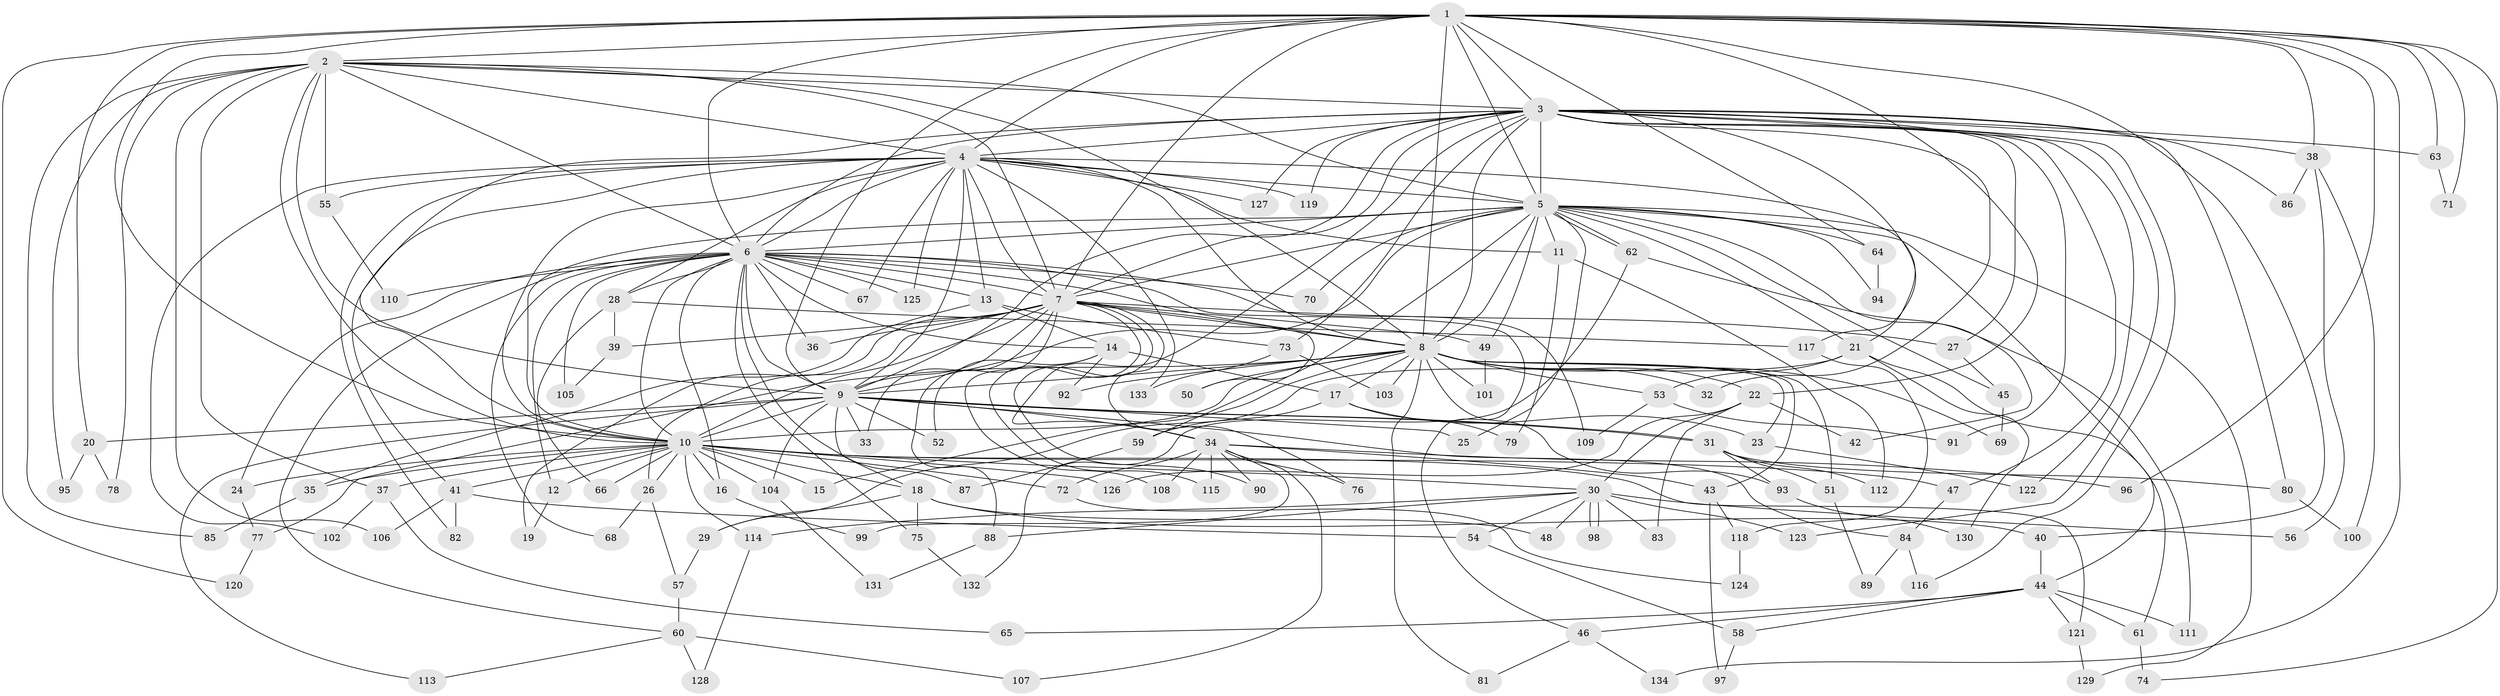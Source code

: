 // Generated by graph-tools (version 1.1) at 2025/11/02/27/25 16:11:04]
// undirected, 134 vertices, 293 edges
graph export_dot {
graph [start="1"]
  node [color=gray90,style=filled];
  1;
  2;
  3;
  4;
  5;
  6;
  7;
  8;
  9;
  10;
  11;
  12;
  13;
  14;
  15;
  16;
  17;
  18;
  19;
  20;
  21;
  22;
  23;
  24;
  25;
  26;
  27;
  28;
  29;
  30;
  31;
  32;
  33;
  34;
  35;
  36;
  37;
  38;
  39;
  40;
  41;
  42;
  43;
  44;
  45;
  46;
  47;
  48;
  49;
  50;
  51;
  52;
  53;
  54;
  55;
  56;
  57;
  58;
  59;
  60;
  61;
  62;
  63;
  64;
  65;
  66;
  67;
  68;
  69;
  70;
  71;
  72;
  73;
  74;
  75;
  76;
  77;
  78;
  79;
  80;
  81;
  82;
  83;
  84;
  85;
  86;
  87;
  88;
  89;
  90;
  91;
  92;
  93;
  94;
  95;
  96;
  97;
  98;
  99;
  100;
  101;
  102;
  103;
  104;
  105;
  106;
  107;
  108;
  109;
  110;
  111;
  112;
  113;
  114;
  115;
  116;
  117;
  118;
  119;
  120;
  121;
  122;
  123;
  124;
  125;
  126;
  127;
  128;
  129;
  130;
  131;
  132;
  133;
  134;
  1 -- 2;
  1 -- 3;
  1 -- 4;
  1 -- 5;
  1 -- 6;
  1 -- 7;
  1 -- 8;
  1 -- 9;
  1 -- 10;
  1 -- 20;
  1 -- 22;
  1 -- 38;
  1 -- 40;
  1 -- 63;
  1 -- 64;
  1 -- 71;
  1 -- 74;
  1 -- 96;
  1 -- 120;
  1 -- 134;
  2 -- 3;
  2 -- 4;
  2 -- 5;
  2 -- 6;
  2 -- 7;
  2 -- 8;
  2 -- 9;
  2 -- 10;
  2 -- 37;
  2 -- 55;
  2 -- 78;
  2 -- 85;
  2 -- 95;
  2 -- 106;
  3 -- 4;
  3 -- 5;
  3 -- 6;
  3 -- 7;
  3 -- 8;
  3 -- 9;
  3 -- 10;
  3 -- 27;
  3 -- 32;
  3 -- 34;
  3 -- 38;
  3 -- 47;
  3 -- 63;
  3 -- 73;
  3 -- 80;
  3 -- 86;
  3 -- 91;
  3 -- 116;
  3 -- 117;
  3 -- 119;
  3 -- 122;
  3 -- 123;
  3 -- 127;
  4 -- 5;
  4 -- 6;
  4 -- 7;
  4 -- 8;
  4 -- 9;
  4 -- 10;
  4 -- 11;
  4 -- 13;
  4 -- 21;
  4 -- 28;
  4 -- 41;
  4 -- 55;
  4 -- 67;
  4 -- 82;
  4 -- 102;
  4 -- 119;
  4 -- 125;
  4 -- 127;
  4 -- 133;
  5 -- 6;
  5 -- 7;
  5 -- 8;
  5 -- 9;
  5 -- 10;
  5 -- 11;
  5 -- 21;
  5 -- 25;
  5 -- 42;
  5 -- 44;
  5 -- 45;
  5 -- 49;
  5 -- 59;
  5 -- 62;
  5 -- 62;
  5 -- 64;
  5 -- 70;
  5 -- 94;
  5 -- 129;
  6 -- 7;
  6 -- 8;
  6 -- 9;
  6 -- 10;
  6 -- 12;
  6 -- 13;
  6 -- 14;
  6 -- 16;
  6 -- 24;
  6 -- 28;
  6 -- 36;
  6 -- 46;
  6 -- 60;
  6 -- 67;
  6 -- 68;
  6 -- 70;
  6 -- 75;
  6 -- 87;
  6 -- 105;
  6 -- 109;
  6 -- 110;
  6 -- 125;
  7 -- 8;
  7 -- 9;
  7 -- 10;
  7 -- 19;
  7 -- 26;
  7 -- 27;
  7 -- 33;
  7 -- 36;
  7 -- 39;
  7 -- 49;
  7 -- 50;
  7 -- 76;
  7 -- 88;
  7 -- 90;
  7 -- 115;
  8 -- 9;
  8 -- 10;
  8 -- 15;
  8 -- 17;
  8 -- 22;
  8 -- 23;
  8 -- 32;
  8 -- 43;
  8 -- 50;
  8 -- 51;
  8 -- 53;
  8 -- 69;
  8 -- 77;
  8 -- 81;
  8 -- 92;
  8 -- 93;
  8 -- 101;
  8 -- 103;
  9 -- 10;
  9 -- 18;
  9 -- 20;
  9 -- 25;
  9 -- 31;
  9 -- 31;
  9 -- 33;
  9 -- 34;
  9 -- 52;
  9 -- 84;
  9 -- 104;
  9 -- 113;
  10 -- 12;
  10 -- 15;
  10 -- 16;
  10 -- 18;
  10 -- 24;
  10 -- 26;
  10 -- 30;
  10 -- 35;
  10 -- 37;
  10 -- 41;
  10 -- 47;
  10 -- 66;
  10 -- 72;
  10 -- 104;
  10 -- 114;
  10 -- 121;
  10 -- 126;
  11 -- 79;
  11 -- 112;
  12 -- 19;
  13 -- 14;
  13 -- 35;
  13 -- 73;
  14 -- 17;
  14 -- 52;
  14 -- 92;
  14 -- 108;
  16 -- 99;
  17 -- 23;
  17 -- 59;
  17 -- 79;
  18 -- 29;
  18 -- 40;
  18 -- 48;
  18 -- 75;
  20 -- 78;
  20 -- 95;
  21 -- 29;
  21 -- 53;
  21 -- 61;
  21 -- 130;
  22 -- 30;
  22 -- 42;
  22 -- 83;
  22 -- 126;
  23 -- 122;
  24 -- 77;
  26 -- 57;
  26 -- 68;
  27 -- 45;
  28 -- 39;
  28 -- 66;
  28 -- 117;
  29 -- 57;
  30 -- 48;
  30 -- 54;
  30 -- 56;
  30 -- 83;
  30 -- 88;
  30 -- 98;
  30 -- 98;
  30 -- 114;
  30 -- 123;
  31 -- 51;
  31 -- 80;
  31 -- 93;
  31 -- 112;
  34 -- 43;
  34 -- 72;
  34 -- 76;
  34 -- 90;
  34 -- 96;
  34 -- 99;
  34 -- 107;
  34 -- 108;
  34 -- 115;
  35 -- 85;
  37 -- 65;
  37 -- 102;
  38 -- 56;
  38 -- 86;
  38 -- 100;
  39 -- 105;
  40 -- 44;
  41 -- 54;
  41 -- 82;
  41 -- 106;
  43 -- 97;
  43 -- 118;
  44 -- 46;
  44 -- 58;
  44 -- 61;
  44 -- 65;
  44 -- 111;
  44 -- 121;
  45 -- 69;
  46 -- 81;
  46 -- 134;
  47 -- 84;
  49 -- 101;
  51 -- 89;
  53 -- 91;
  53 -- 109;
  54 -- 58;
  55 -- 110;
  57 -- 60;
  58 -- 97;
  59 -- 87;
  60 -- 107;
  60 -- 113;
  60 -- 128;
  61 -- 74;
  62 -- 111;
  62 -- 132;
  63 -- 71;
  64 -- 94;
  72 -- 124;
  73 -- 103;
  73 -- 133;
  75 -- 132;
  77 -- 120;
  80 -- 100;
  84 -- 89;
  84 -- 116;
  88 -- 131;
  93 -- 130;
  104 -- 131;
  114 -- 128;
  117 -- 118;
  118 -- 124;
  121 -- 129;
}
